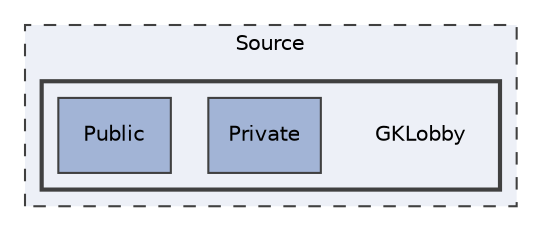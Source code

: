 digraph "Source/GKLobby"
{
 // LATEX_PDF_SIZE
  edge [fontname="Helvetica",fontsize="10",labelfontname="Helvetica",labelfontsize="10"];
  node [fontname="Helvetica",fontsize="10",shape=record];
  compound=true
  subgraph clusterdir_74389ed8173ad57b461b9d623a1f3867 {
    graph [ bgcolor="#edf0f7", pencolor="grey25", style="filled,dashed,", label="Source", fontname="Helvetica", fontsize="10", URL="dir_74389ed8173ad57b461b9d623a1f3867.html"]
  subgraph clusterdir_a2e23865fbbc16961f2deafe3b7b58dc {
    graph [ bgcolor="#edf0f7", pencolor="grey25", style="filled,bold,", label="", fontname="Helvetica", fontsize="10", URL="dir_a2e23865fbbc16961f2deafe3b7b58dc.html"]
    dir_a2e23865fbbc16961f2deafe3b7b58dc [shape=plaintext, label="GKLobby"];
  dir_0f903481eff368ad071bd9dbfa8ddecb [shape=box, label="Private", style="filled,", fillcolor="#a2b4d6", color="grey25", URL="dir_0f903481eff368ad071bd9dbfa8ddecb.html"];
  dir_084fab4624fd1cce7e0af9590df390db [shape=box, label="Public", style="filled,", fillcolor="#a2b4d6", color="grey25", URL="dir_084fab4624fd1cce7e0af9590df390db.html"];
  }
  }
}
